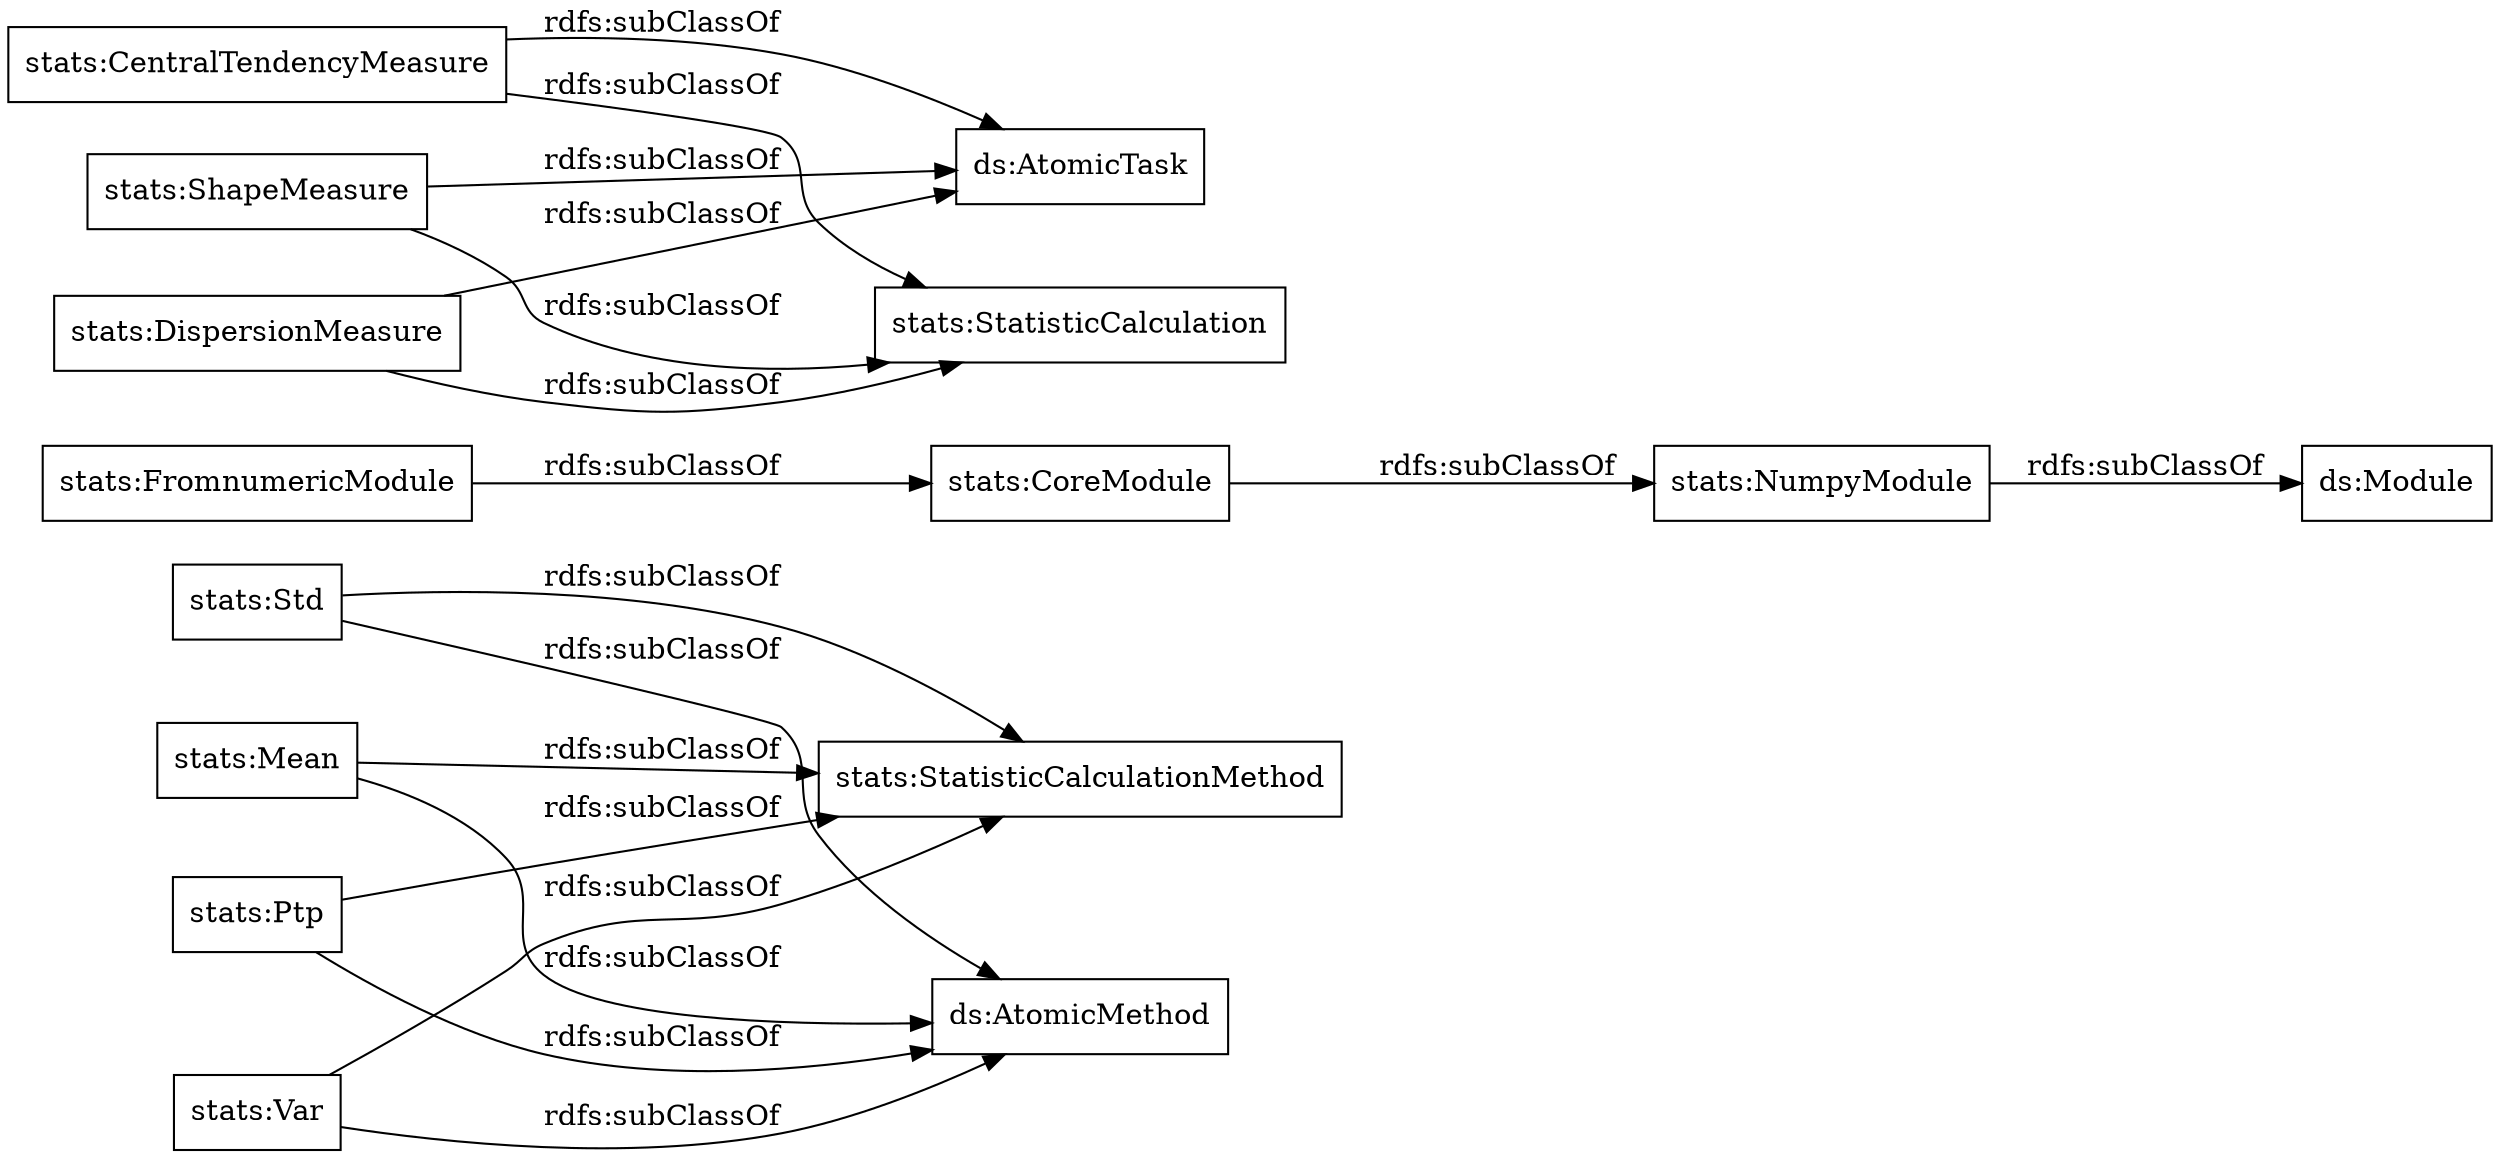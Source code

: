 digraph ar2dtool_diagram { 
rankdir=LR;
size="1000"
node [shape = rectangle, color="black"]; "stats:Std" "stats:CoreModule" "stats:NumpyModule" "stats:ShapeMeasure" "stats:Var" "stats:CentralTendencyMeasure" "stats:Ptp" "stats:FromnumericModule" "stats:Mean" "stats:DispersionMeasure" "stats:StatisticCalculation" ; /*classes style*/
	"stats:Std" -> "stats:StatisticCalculationMethod" [ label = "rdfs:subClassOf" ];
	"stats:Std" -> "ds:AtomicMethod" [ label = "rdfs:subClassOf" ];
	"stats:CentralTendencyMeasure" -> "stats:StatisticCalculation" [ label = "rdfs:subClassOf" ];
	"stats:CentralTendencyMeasure" -> "ds:AtomicTask" [ label = "rdfs:subClassOf" ];
	"stats:Ptp" -> "stats:StatisticCalculationMethod" [ label = "rdfs:subClassOf" ];
	"stats:Ptp" -> "ds:AtomicMethod" [ label = "rdfs:subClassOf" ];
	"stats:FromnumericModule" -> "stats:CoreModule" [ label = "rdfs:subClassOf" ];
	"stats:DispersionMeasure" -> "stats:StatisticCalculation" [ label = "rdfs:subClassOf" ];
	"stats:DispersionMeasure" -> "ds:AtomicTask" [ label = "rdfs:subClassOf" ];
	"stats:NumpyModule" -> "ds:Module" [ label = "rdfs:subClassOf" ];
	"stats:ShapeMeasure" -> "stats:StatisticCalculation" [ label = "rdfs:subClassOf" ];
	"stats:ShapeMeasure" -> "ds:AtomicTask" [ label = "rdfs:subClassOf" ];
	"stats:Var" -> "stats:StatisticCalculationMethod" [ label = "rdfs:subClassOf" ];
	"stats:Var" -> "ds:AtomicMethod" [ label = "rdfs:subClassOf" ];
	"stats:CoreModule" -> "stats:NumpyModule" [ label = "rdfs:subClassOf" ];
	"stats:Mean" -> "stats:StatisticCalculationMethod" [ label = "rdfs:subClassOf" ];
	"stats:Mean" -> "ds:AtomicMethod" [ label = "rdfs:subClassOf" ];

}
